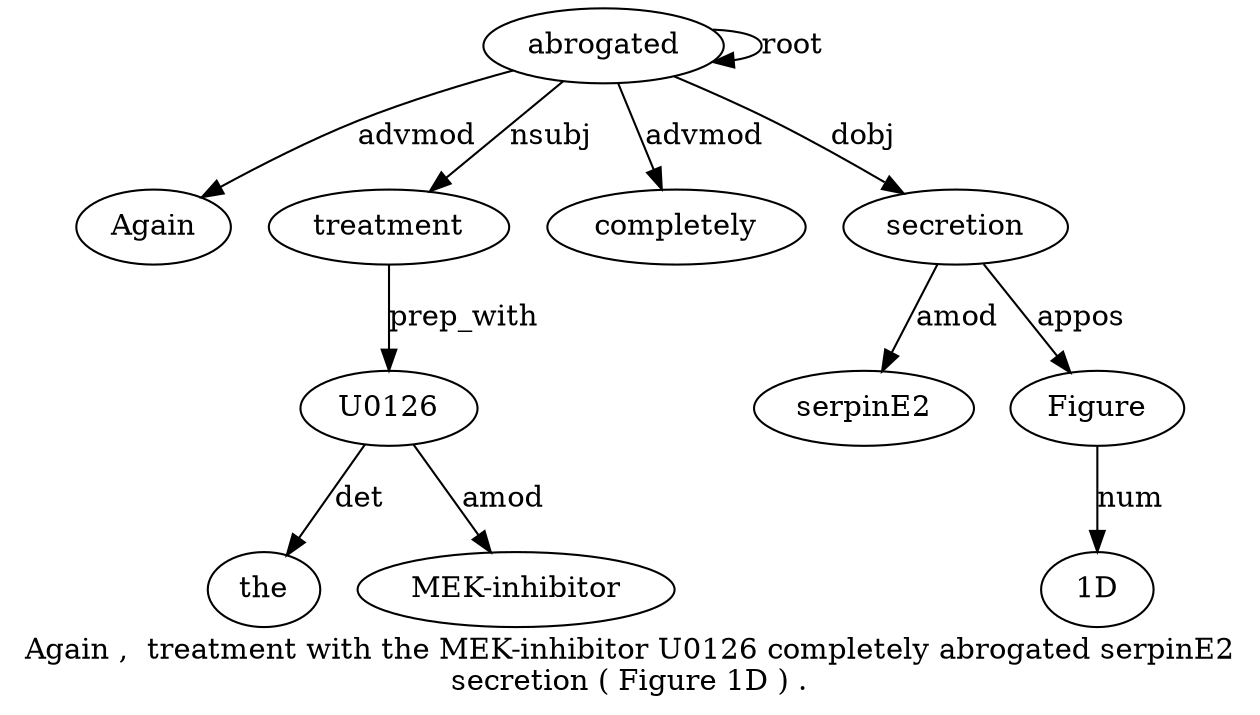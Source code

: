 digraph "Again ,  treatment with the MEK-inhibitor U0126 completely abrogated serpinE2 secretion ( Figure 1D ) ." {
label="Again ,  treatment with the MEK-inhibitor U0126 completely abrogated serpinE2
secretion ( Figure 1D ) .";
abrogated9 [style=filled, fillcolor=white, label=abrogated];
Again1 [style=filled, fillcolor=white, label=Again];
abrogated9 -> Again1  [label=advmod];
treatment3 [style=filled, fillcolor=white, label=treatment];
abrogated9 -> treatment3  [label=nsubj];
U01267 [style=filled, fillcolor=white, label=U0126];
the5 [style=filled, fillcolor=white, label=the];
U01267 -> the5  [label=det];
"MEK-inhibitor6" [style=filled, fillcolor=white, label="MEK-inhibitor"];
U01267 -> "MEK-inhibitor6"  [label=amod];
treatment3 -> U01267  [label=prep_with];
completely8 [style=filled, fillcolor=white, label=completely];
abrogated9 -> completely8  [label=advmod];
abrogated9 -> abrogated9  [label=root];
secretion11 [style=filled, fillcolor=white, label=secretion];
serpinE210 [style=filled, fillcolor=white, label=serpinE2];
secretion11 -> serpinE210  [label=amod];
abrogated9 -> secretion11  [label=dobj];
Figure13 [style=filled, fillcolor=white, label=Figure];
secretion11 -> Figure13  [label=appos];
"1D14" [style=filled, fillcolor=white, label="1D"];
Figure13 -> "1D14"  [label=num];
}

